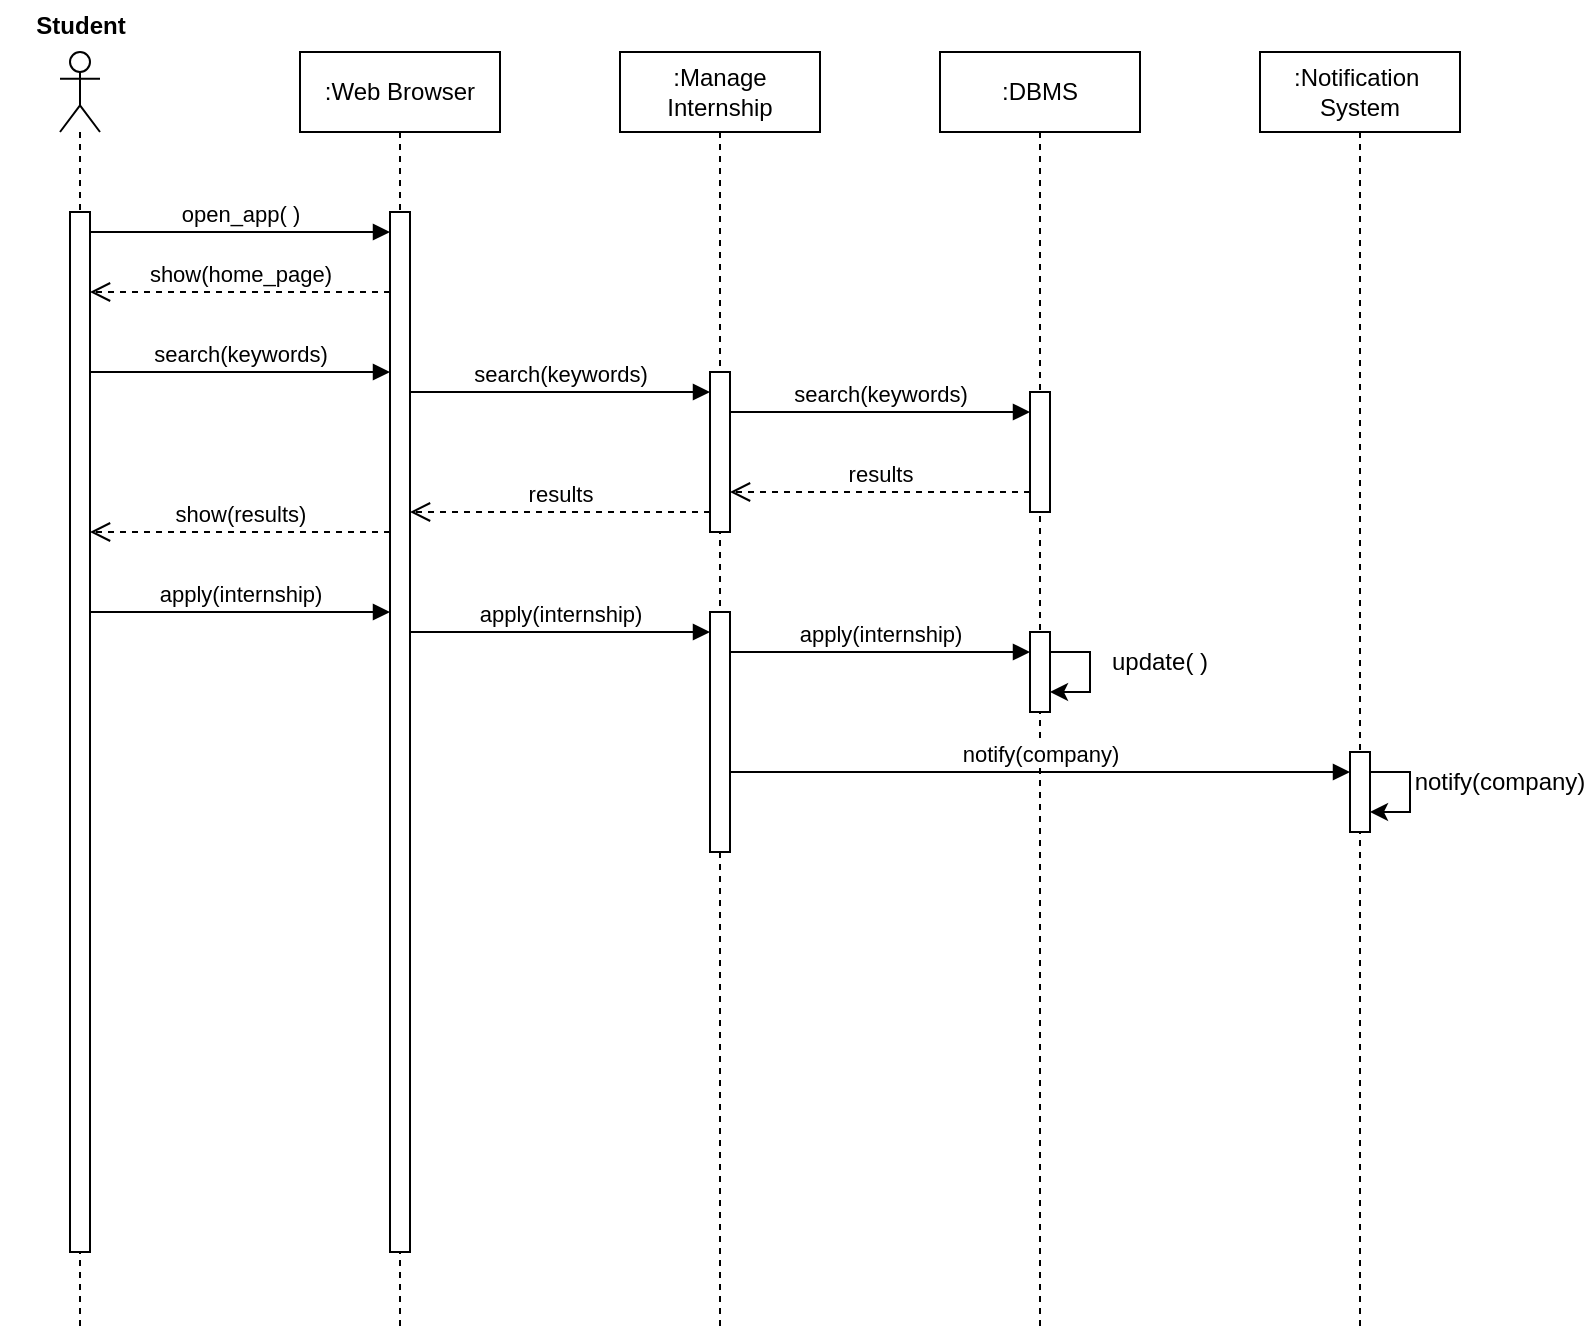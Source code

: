 <mxfile version="25.0.1">
  <diagram name="Page-1" id="2YBvvXClWsGukQMizWep">
    <mxGraphModel dx="1372" dy="731" grid="1" gridSize="10" guides="1" tooltips="1" connect="1" arrows="1" fold="1" page="1" pageScale="1" pageWidth="850" pageHeight="1100" math="0" shadow="0">
      <root>
        <mxCell id="0" />
        <mxCell id="1" parent="0" />
        <mxCell id="kUJ0wLVd82JNvTkI0scn-1" value="" style="shape=umlLifeline;perimeter=lifelinePerimeter;whiteSpace=wrap;html=1;container=1;dropTarget=0;collapsible=0;recursiveResize=0;outlineConnect=0;portConstraint=eastwest;newEdgeStyle={&quot;curved&quot;:0,&quot;rounded&quot;:0};participant=umlActor;" vertex="1" parent="1">
          <mxGeometry x="110" y="80" width="20" height="640" as="geometry" />
        </mxCell>
        <mxCell id="kUJ0wLVd82JNvTkI0scn-38" value="" style="html=1;points=[[0,0,0,0,5],[0,1,0,0,-5],[1,0,0,0,5],[1,1,0,0,-5]];perimeter=orthogonalPerimeter;outlineConnect=0;targetShapes=umlLifeline;portConstraint=eastwest;newEdgeStyle={&quot;curved&quot;:0,&quot;rounded&quot;:0};" vertex="1" parent="kUJ0wLVd82JNvTkI0scn-1">
          <mxGeometry x="5" y="80" width="10" height="520" as="geometry" />
        </mxCell>
        <mxCell id="kUJ0wLVd82JNvTkI0scn-4" value="Student" style="text;align=center;fontStyle=1;verticalAlign=middle;spacingLeft=3;spacingRight=3;strokeColor=none;rotatable=0;points=[[0,0.5],[1,0.5]];portConstraint=eastwest;html=1;" vertex="1" parent="1">
          <mxGeometry x="80" y="54" width="80" height="26" as="geometry" />
        </mxCell>
        <mxCell id="kUJ0wLVd82JNvTkI0scn-5" value=":Web Browser" style="shape=umlLifeline;perimeter=lifelinePerimeter;whiteSpace=wrap;html=1;container=1;dropTarget=0;collapsible=0;recursiveResize=0;outlineConnect=0;portConstraint=eastwest;newEdgeStyle={&quot;curved&quot;:0,&quot;rounded&quot;:0};" vertex="1" parent="1">
          <mxGeometry x="230" y="80" width="100" height="640" as="geometry" />
        </mxCell>
        <mxCell id="kUJ0wLVd82JNvTkI0scn-39" value="" style="html=1;points=[[0,0,0,0,5],[0,1,0,0,-5],[1,0,0,0,5],[1,1,0,0,-5]];perimeter=orthogonalPerimeter;outlineConnect=0;targetShapes=umlLifeline;portConstraint=eastwest;newEdgeStyle={&quot;curved&quot;:0,&quot;rounded&quot;:0};" vertex="1" parent="kUJ0wLVd82JNvTkI0scn-5">
          <mxGeometry x="45" y="80" width="10" height="520" as="geometry" />
        </mxCell>
        <mxCell id="kUJ0wLVd82JNvTkI0scn-8" value=":Manage Internship" style="shape=umlLifeline;perimeter=lifelinePerimeter;whiteSpace=wrap;html=1;container=1;dropTarget=0;collapsible=0;recursiveResize=0;outlineConnect=0;portConstraint=eastwest;newEdgeStyle={&quot;curved&quot;:0,&quot;rounded&quot;:0};" vertex="1" parent="1">
          <mxGeometry x="390" y="80" width="100" height="640" as="geometry" />
        </mxCell>
        <mxCell id="kUJ0wLVd82JNvTkI0scn-44" value="" style="html=1;points=[[0,0,0,0,5],[0,1,0,0,-5],[1,0,0,0,5],[1,1,0,0,-5]];perimeter=orthogonalPerimeter;outlineConnect=0;targetShapes=umlLifeline;portConstraint=eastwest;newEdgeStyle={&quot;curved&quot;:0,&quot;rounded&quot;:0};" vertex="1" parent="kUJ0wLVd82JNvTkI0scn-8">
          <mxGeometry x="45" y="160" width="10" height="80" as="geometry" />
        </mxCell>
        <mxCell id="kUJ0wLVd82JNvTkI0scn-52" value="" style="html=1;points=[[0,0,0,0,5],[0,1,0,0,-5],[1,0,0,0,5],[1,1,0,0,-5]];perimeter=orthogonalPerimeter;outlineConnect=0;targetShapes=umlLifeline;portConstraint=eastwest;newEdgeStyle={&quot;curved&quot;:0,&quot;rounded&quot;:0};" vertex="1" parent="kUJ0wLVd82JNvTkI0scn-8">
          <mxGeometry x="45" y="280" width="10" height="120" as="geometry" />
        </mxCell>
        <mxCell id="kUJ0wLVd82JNvTkI0scn-11" value=":DBMS" style="shape=umlLifeline;perimeter=lifelinePerimeter;whiteSpace=wrap;html=1;container=1;dropTarget=0;collapsible=0;recursiveResize=0;outlineConnect=0;portConstraint=eastwest;newEdgeStyle={&quot;curved&quot;:0,&quot;rounded&quot;:0};" vertex="1" parent="1">
          <mxGeometry x="550" y="80" width="100" height="640" as="geometry" />
        </mxCell>
        <mxCell id="kUJ0wLVd82JNvTkI0scn-46" value="" style="html=1;points=[[0,0,0,0,5],[0,1,0,0,-5],[1,0,0,0,5],[1,1,0,0,-5]];perimeter=orthogonalPerimeter;outlineConnect=0;targetShapes=umlLifeline;portConstraint=eastwest;newEdgeStyle={&quot;curved&quot;:0,&quot;rounded&quot;:0};" vertex="1" parent="kUJ0wLVd82JNvTkI0scn-11">
          <mxGeometry x="45" y="170" width="10" height="60" as="geometry" />
        </mxCell>
        <mxCell id="kUJ0wLVd82JNvTkI0scn-54" value="" style="html=1;points=[[0,0,0,0,5],[0,1,0,0,-5],[1,0,0,0,5],[1,1,0,0,-5]];perimeter=orthogonalPerimeter;outlineConnect=0;targetShapes=umlLifeline;portConstraint=eastwest;newEdgeStyle={&quot;curved&quot;:0,&quot;rounded&quot;:0};" vertex="1" parent="kUJ0wLVd82JNvTkI0scn-11">
          <mxGeometry x="45" y="290" width="10" height="40" as="geometry" />
        </mxCell>
        <mxCell id="kUJ0wLVd82JNvTkI0scn-55" style="edgeStyle=orthogonalEdgeStyle;rounded=0;orthogonalLoop=1;jettySize=auto;html=1;curved=0;" edge="1" parent="kUJ0wLVd82JNvTkI0scn-11" source="kUJ0wLVd82JNvTkI0scn-54" target="kUJ0wLVd82JNvTkI0scn-54">
          <mxGeometry relative="1" as="geometry" />
        </mxCell>
        <mxCell id="kUJ0wLVd82JNvTkI0scn-15" value=":Notification&amp;nbsp;&lt;div&gt;System&lt;/div&gt;" style="shape=umlLifeline;perimeter=lifelinePerimeter;whiteSpace=wrap;html=1;container=1;dropTarget=0;collapsible=0;recursiveResize=0;outlineConnect=0;portConstraint=eastwest;newEdgeStyle={&quot;curved&quot;:0,&quot;rounded&quot;:0};" vertex="1" parent="1">
          <mxGeometry x="710" y="80" width="100" height="640" as="geometry" />
        </mxCell>
        <mxCell id="kUJ0wLVd82JNvTkI0scn-58" value="" style="html=1;points=[[0,0,0,0,5],[0,1,0,0,-5],[1,0,0,0,5],[1,1,0,0,-5]];perimeter=orthogonalPerimeter;outlineConnect=0;targetShapes=umlLifeline;portConstraint=eastwest;newEdgeStyle={&quot;curved&quot;:0,&quot;rounded&quot;:0};" vertex="1" parent="kUJ0wLVd82JNvTkI0scn-15">
          <mxGeometry x="45" y="350" width="10" height="40" as="geometry" />
        </mxCell>
        <mxCell id="kUJ0wLVd82JNvTkI0scn-60" style="edgeStyle=orthogonalEdgeStyle;rounded=0;orthogonalLoop=1;jettySize=auto;html=1;curved=0;" edge="1" parent="kUJ0wLVd82JNvTkI0scn-15" source="kUJ0wLVd82JNvTkI0scn-58" target="kUJ0wLVd82JNvTkI0scn-58">
          <mxGeometry relative="1" as="geometry" />
        </mxCell>
        <mxCell id="kUJ0wLVd82JNvTkI0scn-40" value="open_app( )" style="html=1;verticalAlign=bottom;endArrow=block;curved=0;rounded=0;exitX=1;exitY=0;exitDx=0;exitDy=5;exitPerimeter=0;entryX=0;entryY=0;entryDx=0;entryDy=5;entryPerimeter=0;" edge="1" parent="1">
          <mxGeometry width="80" relative="1" as="geometry">
            <mxPoint x="125" y="170" as="sourcePoint" />
            <mxPoint x="275" y="170" as="targetPoint" />
          </mxGeometry>
        </mxCell>
        <mxCell id="kUJ0wLVd82JNvTkI0scn-41" value="show(home_page)" style="html=1;verticalAlign=bottom;endArrow=open;dashed=1;endSize=8;curved=0;rounded=0;" edge="1" parent="1">
          <mxGeometry relative="1" as="geometry">
            <mxPoint x="275" y="200" as="sourcePoint" />
            <mxPoint x="125" y="200" as="targetPoint" />
          </mxGeometry>
        </mxCell>
        <mxCell id="kUJ0wLVd82JNvTkI0scn-42" value="search(keywords)" style="html=1;verticalAlign=bottom;endArrow=block;curved=0;rounded=0;exitX=1;exitY=0;exitDx=0;exitDy=5;exitPerimeter=0;entryX=0;entryY=0;entryDx=0;entryDy=5;entryPerimeter=0;" edge="1" parent="1">
          <mxGeometry width="80" relative="1" as="geometry">
            <mxPoint x="125" y="240" as="sourcePoint" />
            <mxPoint x="275" y="240" as="targetPoint" />
          </mxGeometry>
        </mxCell>
        <mxCell id="kUJ0wLVd82JNvTkI0scn-43" value="search(keywords)" style="html=1;verticalAlign=bottom;endArrow=block;curved=0;rounded=0;exitX=1;exitY=0;exitDx=0;exitDy=5;exitPerimeter=0;entryX=0;entryY=0;entryDx=0;entryDy=5;entryPerimeter=0;" edge="1" parent="1">
          <mxGeometry width="80" relative="1" as="geometry">
            <mxPoint x="285" y="250" as="sourcePoint" />
            <mxPoint x="435" y="250" as="targetPoint" />
          </mxGeometry>
        </mxCell>
        <mxCell id="kUJ0wLVd82JNvTkI0scn-45" value="search(keywords)" style="html=1;verticalAlign=bottom;endArrow=block;curved=0;rounded=0;exitX=1;exitY=0;exitDx=0;exitDy=5;exitPerimeter=0;entryX=0;entryY=0;entryDx=0;entryDy=5;entryPerimeter=0;" edge="1" parent="1">
          <mxGeometry width="80" relative="1" as="geometry">
            <mxPoint x="445" y="260" as="sourcePoint" />
            <mxPoint x="595" y="260" as="targetPoint" />
          </mxGeometry>
        </mxCell>
        <mxCell id="kUJ0wLVd82JNvTkI0scn-47" value="results" style="html=1;verticalAlign=bottom;endArrow=open;dashed=1;endSize=8;curved=0;rounded=0;" edge="1" parent="1">
          <mxGeometry relative="1" as="geometry">
            <mxPoint x="595" y="300" as="sourcePoint" />
            <mxPoint x="445" y="300" as="targetPoint" />
          </mxGeometry>
        </mxCell>
        <mxCell id="kUJ0wLVd82JNvTkI0scn-48" value="results" style="html=1;verticalAlign=bottom;endArrow=open;dashed=1;endSize=8;curved=0;rounded=0;" edge="1" parent="1">
          <mxGeometry relative="1" as="geometry">
            <mxPoint x="435" y="310" as="sourcePoint" />
            <mxPoint x="285" y="310" as="targetPoint" />
          </mxGeometry>
        </mxCell>
        <mxCell id="kUJ0wLVd82JNvTkI0scn-49" value="show(results)" style="html=1;verticalAlign=bottom;endArrow=open;dashed=1;endSize=8;curved=0;rounded=0;" edge="1" parent="1">
          <mxGeometry relative="1" as="geometry">
            <mxPoint x="275" y="320" as="sourcePoint" />
            <mxPoint x="125" y="320" as="targetPoint" />
          </mxGeometry>
        </mxCell>
        <mxCell id="kUJ0wLVd82JNvTkI0scn-50" value="apply(internship)" style="html=1;verticalAlign=bottom;endArrow=block;curved=0;rounded=0;exitX=1;exitY=0;exitDx=0;exitDy=5;exitPerimeter=0;entryX=0;entryY=0;entryDx=0;entryDy=5;entryPerimeter=0;" edge="1" parent="1">
          <mxGeometry width="80" relative="1" as="geometry">
            <mxPoint x="125" y="360" as="sourcePoint" />
            <mxPoint x="275" y="360" as="targetPoint" />
          </mxGeometry>
        </mxCell>
        <mxCell id="kUJ0wLVd82JNvTkI0scn-51" value="apply(internship)" style="html=1;verticalAlign=bottom;endArrow=block;curved=0;rounded=0;exitX=1;exitY=0;exitDx=0;exitDy=5;exitPerimeter=0;entryX=0;entryY=0;entryDx=0;entryDy=5;entryPerimeter=0;" edge="1" parent="1">
          <mxGeometry width="80" relative="1" as="geometry">
            <mxPoint x="285" y="370" as="sourcePoint" />
            <mxPoint x="435" y="370" as="targetPoint" />
          </mxGeometry>
        </mxCell>
        <mxCell id="kUJ0wLVd82JNvTkI0scn-53" value="apply(internship)" style="html=1;verticalAlign=bottom;endArrow=block;curved=0;rounded=0;exitX=1;exitY=0;exitDx=0;exitDy=5;exitPerimeter=0;entryX=0;entryY=0;entryDx=0;entryDy=5;entryPerimeter=0;" edge="1" parent="1">
          <mxGeometry width="80" relative="1" as="geometry">
            <mxPoint x="445" y="380" as="sourcePoint" />
            <mxPoint x="595" y="380" as="targetPoint" />
          </mxGeometry>
        </mxCell>
        <mxCell id="kUJ0wLVd82JNvTkI0scn-56" value="update( )" style="text;html=1;align=center;verticalAlign=middle;whiteSpace=wrap;rounded=0;" vertex="1" parent="1">
          <mxGeometry x="630" y="370" width="60" height="30" as="geometry" />
        </mxCell>
        <mxCell id="kUJ0wLVd82JNvTkI0scn-57" value="notify(company)" style="html=1;verticalAlign=bottom;endArrow=block;curved=0;rounded=0;exitX=1;exitY=0;exitDx=0;exitDy=5;exitPerimeter=0;" edge="1" parent="1" target="kUJ0wLVd82JNvTkI0scn-58">
          <mxGeometry width="80" relative="1" as="geometry">
            <mxPoint x="445" y="440" as="sourcePoint" />
            <mxPoint x="595" y="440" as="targetPoint" />
          </mxGeometry>
        </mxCell>
        <mxCell id="kUJ0wLVd82JNvTkI0scn-61" value="notify(company)" style="text;html=1;align=center;verticalAlign=middle;whiteSpace=wrap;rounded=0;" vertex="1" parent="1">
          <mxGeometry x="790" y="430" width="80" height="30" as="geometry" />
        </mxCell>
      </root>
    </mxGraphModel>
  </diagram>
</mxfile>
